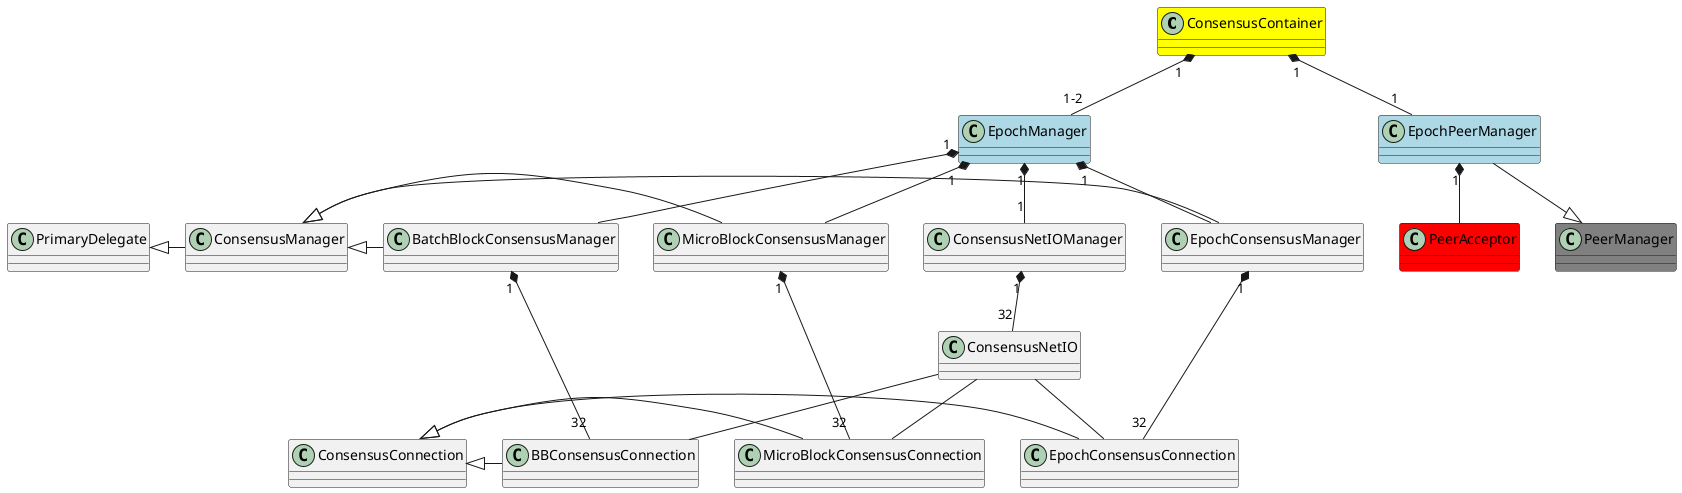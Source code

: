 @startuml
class ConsensusContainer #yellow
class PrimaryDelegate
together {
class PeerManager #grey
class EpochConsensusManager
class PeerAcceptor #red
}
class ConsensusManager
EpochPeerManager "1" *-- PeerAcceptor
PrimaryDelegate <|- ConsensusManager
class ConsensusConnection
class BatchBlockConsensusManager
class MicroBlockConsensusManager
ConsensusManager <|- BatchBlockConsensusManager
ConsensusManager <|- MicroBlockConsensusManager
ConsensusManager <|- EpochConsensusManager
ConsensusConnection <|- BBConsensusConnection
ConsensusConnection <|- MicroBlockConsensusConnection
ConsensusConnection <|- EpochConsensusConnection

class BBConsensusConnection
class MicroBlockConsensusConnection
class EpochConsensusConnection
class ConsensusNetIOManager
class ConsensusNetIO
class EpochManager #lightblue
class EpochPeerManager #lightblue
PeerManager <|- EpochPeerManager
ConsensusContainer "1" *-- "1-2" EpochManager
ConsensusContainer "1" *-- "1" EpochPeerManager
EpochManager "1" *-- "1" ConsensusNetIOManager
EpochManager "1" *-- BatchBlockConsensusManager
EpochManager "1" *-- MicroBlockConsensusManager
EpochManager "1" *-- EpochConsensusManager
ConsensusNetIOManager "1" *-- "32" ConsensusNetIO
BatchBlockConsensusManager "1" *-- "32" BBConsensusConnection
MicroBlockConsensusManager "1" *-- "32" MicroBlockConsensusConnection
EpochConsensusManager "1" *-- "32" EpochConsensusConnection
ConsensusNetIO -- BBConsensusConnection
ConsensusNetIO -- MicroBlockConsensusConnection
ConsensusNetIO -- EpochConsensusConnection
@enduml